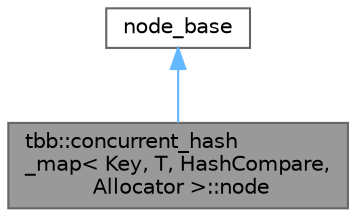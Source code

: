 digraph "tbb::concurrent_hash_map&lt; Key, T, HashCompare, Allocator &gt;::node"
{
 // LATEX_PDF_SIZE
  bgcolor="transparent";
  edge [fontname=Helvetica,fontsize=10,labelfontname=Helvetica,labelfontsize=10];
  node [fontname=Helvetica,fontsize=10,shape=box,height=0.2,width=0.4];
  Node1 [id="Node000001",label="tbb::concurrent_hash\l_map\< Key, T, HashCompare,\l Allocator \>::node",height=0.2,width=0.4,color="gray40", fillcolor="grey60", style="filled", fontcolor="black",tooltip=" "];
  Node2 -> Node1 [id="edge2_Node000001_Node000002",dir="back",color="steelblue1",style="solid",tooltip=" "];
  Node2 [id="Node000002",label="node_base",height=0.2,width=0.4,color="gray40", fillcolor="white", style="filled",tooltip=" "];
}

